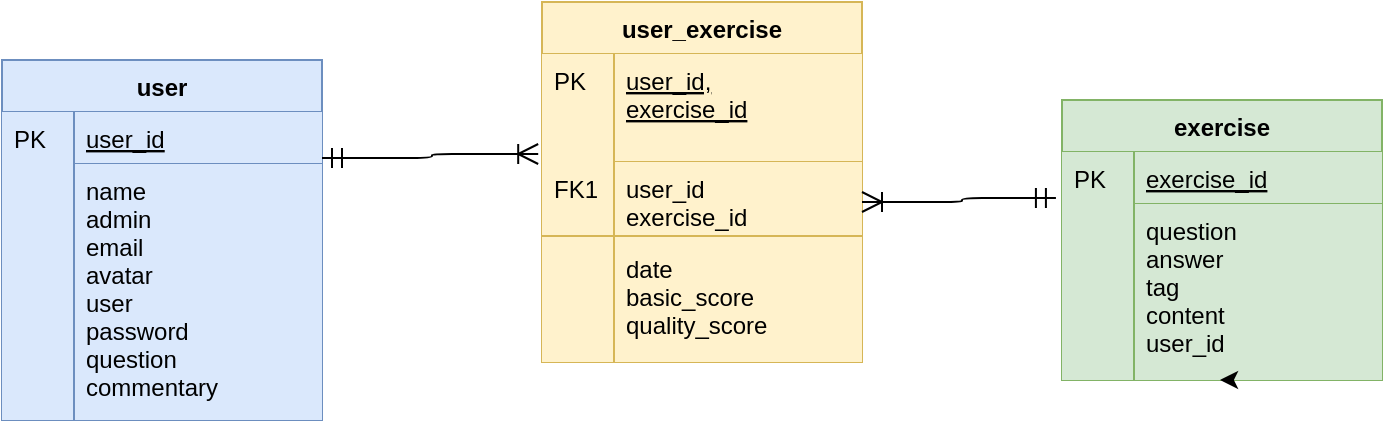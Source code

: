 <mxfile version="12.6.5" type="device"><diagram id="C5RBs43oDa-KdzZeNtuy" name="Page-1"><mxGraphModel dx="1086" dy="216" grid="1" gridSize="10" guides="1" tooltips="1" connect="1" arrows="1" fold="1" page="1" pageScale="1" pageWidth="827" pageHeight="1169" math="0" shadow="0"><root><mxCell id="WIyWlLk6GJQsqaUBKTNV-0"/><mxCell id="WIyWlLk6GJQsqaUBKTNV-1" parent="WIyWlLk6GJQsqaUBKTNV-0"/><mxCell id="zkfFHV4jXpPFQw0GAbJ--51" value="user" style="swimlane;fontStyle=1;childLayout=stackLayout;horizontal=1;startSize=26;horizontalStack=0;resizeParent=1;resizeLast=0;collapsible=1;marginBottom=0;rounded=0;shadow=0;strokeWidth=1;fillColor=#dae8fc;strokeColor=#6c8ebf;" parent="WIyWlLk6GJQsqaUBKTNV-1" vertex="1"><mxGeometry x="30" y="150" width="160" height="180" as="geometry"><mxRectangle x="20" y="80" width="160" height="26" as="alternateBounds"/></mxGeometry></mxCell><mxCell id="zkfFHV4jXpPFQw0GAbJ--52" value="user_id" style="shape=partialRectangle;top=0;left=0;right=0;bottom=1;align=left;verticalAlign=top;fillColor=#dae8fc;spacingLeft=40;spacingRight=4;overflow=hidden;rotatable=0;points=[[0,0.5],[1,0.5]];portConstraint=eastwest;dropTarget=0;rounded=0;shadow=0;strokeWidth=1;fontStyle=4;strokeColor=#6c8ebf;" parent="zkfFHV4jXpPFQw0GAbJ--51" vertex="1"><mxGeometry y="26" width="160" height="26" as="geometry"/></mxCell><mxCell id="zkfFHV4jXpPFQw0GAbJ--53" value="PK" style="shape=partialRectangle;top=0;left=0;bottom=0;fillColor=#dae8fc;align=left;verticalAlign=top;spacingLeft=4;spacingRight=4;overflow=hidden;rotatable=0;points=[];portConstraint=eastwest;part=1;strokeColor=#6c8ebf;" parent="zkfFHV4jXpPFQw0GAbJ--52" vertex="1" connectable="0"><mxGeometry width="36" height="26" as="geometry"/></mxCell><mxCell id="zkfFHV4jXpPFQw0GAbJ--54" value="name&#10;admin&#10;email&#10;avatar&#10;user&#10;password&#10;question&#10;commentary" style="shape=partialRectangle;top=0;left=0;right=0;bottom=0;align=left;verticalAlign=top;fillColor=#dae8fc;spacingLeft=40;spacingRight=4;overflow=hidden;rotatable=0;points=[[0,0.5],[1,0.5]];portConstraint=eastwest;dropTarget=0;rounded=0;shadow=0;strokeWidth=1;strokeColor=#6c8ebf;" parent="zkfFHV4jXpPFQw0GAbJ--51" vertex="1"><mxGeometry y="52" width="160" height="128" as="geometry"/></mxCell><mxCell id="zkfFHV4jXpPFQw0GAbJ--55" value="" style="shape=partialRectangle;top=0;left=0;bottom=0;fillColor=#dae8fc;align=left;verticalAlign=top;spacingLeft=4;spacingRight=4;overflow=hidden;rotatable=0;points=[];portConstraint=eastwest;part=1;strokeColor=#6c8ebf;" parent="zkfFHV4jXpPFQw0GAbJ--54" vertex="1" connectable="0"><mxGeometry width="36" height="128" as="geometry"/></mxCell><mxCell id="zkfFHV4jXpPFQw0GAbJ--56" value="user_exercise" style="swimlane;fontStyle=1;childLayout=stackLayout;horizontal=1;startSize=26;horizontalStack=0;resizeParent=1;resizeLast=0;collapsible=1;marginBottom=0;rounded=0;shadow=0;strokeWidth=1;fillColor=#fff2cc;strokeColor=#d6b656;" parent="WIyWlLk6GJQsqaUBKTNV-1" vertex="1"><mxGeometry x="300" y="121" width="160" height="180" as="geometry"><mxRectangle x="300" y="120" width="160" height="26" as="alternateBounds"/></mxGeometry></mxCell><mxCell id="zkfFHV4jXpPFQw0GAbJ--57" value="user_id,&#10;exercise_id" style="shape=partialRectangle;top=0;left=0;right=0;bottom=1;align=left;verticalAlign=top;fillColor=#fff2cc;spacingLeft=40;spacingRight=4;overflow=hidden;rotatable=0;points=[[0,0.5],[1,0.5]];portConstraint=eastwest;dropTarget=0;rounded=0;shadow=0;strokeWidth=1;fontStyle=4;strokeColor=#d6b656;" parent="zkfFHV4jXpPFQw0GAbJ--56" vertex="1"><mxGeometry y="26" width="160" height="54" as="geometry"/></mxCell><mxCell id="zkfFHV4jXpPFQw0GAbJ--58" value="PK" style="shape=partialRectangle;top=0;left=0;bottom=0;fillColor=#fff2cc;align=left;verticalAlign=top;spacingLeft=4;spacingRight=4;overflow=hidden;rotatable=0;points=[];portConstraint=eastwest;part=1;strokeColor=#d6b656;" parent="zkfFHV4jXpPFQw0GAbJ--57" vertex="1" connectable="0"><mxGeometry width="36" height="54.0" as="geometry"/></mxCell><mxCell id="zkfFHV4jXpPFQw0GAbJ--59" value="user_id&#10;exercise_id" style="shape=partialRectangle;top=0;left=0;right=0;bottom=0;align=left;verticalAlign=top;fillColor=#fff2cc;spacingLeft=40;spacingRight=4;overflow=hidden;rotatable=0;points=[[0,0.5],[1,0.5]];portConstraint=eastwest;dropTarget=0;rounded=0;shadow=0;strokeWidth=1;strokeColor=#d6b656;" parent="zkfFHV4jXpPFQw0GAbJ--56" vertex="1"><mxGeometry y="80" width="160" height="40" as="geometry"/></mxCell><mxCell id="zkfFHV4jXpPFQw0GAbJ--60" value="FK1" style="shape=partialRectangle;top=0;left=0;bottom=0;fillColor=#fff2cc;align=left;verticalAlign=top;spacingLeft=4;spacingRight=4;overflow=hidden;rotatable=0;points=[];portConstraint=eastwest;part=1;strokeColor=#d6b656;" parent="zkfFHV4jXpPFQw0GAbJ--59" vertex="1" connectable="0"><mxGeometry width="36" height="40" as="geometry"/></mxCell><mxCell id="zkfFHV4jXpPFQw0GAbJ--61" value="date&#10;basic_score&#10;quality_score" style="shape=partialRectangle;top=0;left=0;right=0;bottom=0;align=left;verticalAlign=top;fillColor=#fff2cc;spacingLeft=40;spacingRight=4;overflow=hidden;rotatable=0;points=[[0,0.5],[1,0.5]];portConstraint=eastwest;dropTarget=0;rounded=0;shadow=0;strokeWidth=1;strokeColor=#d6b656;" parent="zkfFHV4jXpPFQw0GAbJ--56" vertex="1"><mxGeometry y="120" width="160" height="60" as="geometry"/></mxCell><mxCell id="zkfFHV4jXpPFQw0GAbJ--62" value="" style="shape=partialRectangle;top=0;left=0;bottom=0;fillColor=#fff2cc;align=left;verticalAlign=top;spacingLeft=4;spacingRight=4;overflow=hidden;rotatable=0;points=[];portConstraint=eastwest;part=1;strokeColor=#d6b656;" parent="zkfFHV4jXpPFQw0GAbJ--61" vertex="1" connectable="0"><mxGeometry width="36" height="60" as="geometry"/></mxCell><mxCell id="zkfFHV4jXpPFQw0GAbJ--63" value="" style="edgeStyle=orthogonalEdgeStyle;endArrow=ERoneToMany;startArrow=ERmandOne;shadow=0;strokeWidth=1;endSize=8;startSize=8;entryX=-0.012;entryY=0.944;entryDx=0;entryDy=0;entryPerimeter=0;endFill=0;" parent="WIyWlLk6GJQsqaUBKTNV-1" source="zkfFHV4jXpPFQw0GAbJ--52" target="zkfFHV4jXpPFQw0GAbJ--57" edge="1"><mxGeometry width="100" height="100" relative="1" as="geometry"><mxPoint x="310" y="390" as="sourcePoint"/><mxPoint x="410" y="290" as="targetPoint"/><Array as="points"><mxPoint x="245" y="199"/><mxPoint x="245" y="197"/></Array></mxGeometry></mxCell><mxCell id="zkfFHV4jXpPFQw0GAbJ--64" value="exercise" style="swimlane;fontStyle=1;childLayout=stackLayout;horizontal=1;startSize=26;horizontalStack=0;resizeParent=1;resizeLast=0;collapsible=1;marginBottom=0;rounded=0;shadow=0;strokeWidth=1;fillColor=#d5e8d4;strokeColor=#82b366;" parent="WIyWlLk6GJQsqaUBKTNV-1" vertex="1"><mxGeometry x="560" y="170" width="160" height="140" as="geometry"><mxRectangle x="260" y="270" width="160" height="26" as="alternateBounds"/></mxGeometry></mxCell><mxCell id="zkfFHV4jXpPFQw0GAbJ--65" value="exercise_id" style="shape=partialRectangle;top=0;left=0;right=0;bottom=1;align=left;verticalAlign=top;fillColor=#d5e8d4;spacingLeft=40;spacingRight=4;overflow=hidden;rotatable=0;points=[[0,0.5],[1,0.5]];portConstraint=eastwest;dropTarget=0;rounded=0;shadow=0;strokeWidth=1;fontStyle=4;strokeColor=#82b366;" parent="zkfFHV4jXpPFQw0GAbJ--64" vertex="1"><mxGeometry y="26" width="160" height="26" as="geometry"/></mxCell><mxCell id="zkfFHV4jXpPFQw0GAbJ--66" value="PK" style="shape=partialRectangle;top=0;left=0;bottom=0;fillColor=#d5e8d4;align=left;verticalAlign=top;spacingLeft=4;spacingRight=4;overflow=hidden;rotatable=0;points=[];portConstraint=eastwest;part=1;strokeColor=#82b366;" parent="zkfFHV4jXpPFQw0GAbJ--65" vertex="1" connectable="0"><mxGeometry width="36" height="26" as="geometry"/></mxCell><mxCell id="zkfFHV4jXpPFQw0GAbJ--69" value="question&#10;answer&#10;tag&#10;content&#10;user_id" style="shape=partialRectangle;top=0;left=0;right=0;bottom=0;align=left;verticalAlign=top;fillColor=#d5e8d4;spacingLeft=40;spacingRight=4;overflow=hidden;rotatable=0;points=[[0,0.5],[1,0.5]];portConstraint=eastwest;dropTarget=0;rounded=0;shadow=0;strokeWidth=1;strokeColor=#82b366;" parent="zkfFHV4jXpPFQw0GAbJ--64" vertex="1"><mxGeometry y="52" width="160" height="88" as="geometry"/></mxCell><mxCell id="zkfFHV4jXpPFQw0GAbJ--70" value="" style="shape=partialRectangle;top=0;left=0;bottom=0;fillColor=#d5e8d4;align=left;verticalAlign=top;spacingLeft=4;spacingRight=4;overflow=hidden;rotatable=0;points=[];portConstraint=eastwest;part=1;strokeColor=#82b366;" parent="zkfFHV4jXpPFQw0GAbJ--69" vertex="1" connectable="0"><mxGeometry width="36" height="88" as="geometry"/></mxCell><mxCell id="eiYzKcB01hfesST_hct8-0" style="edgeStyle=orthogonalEdgeStyle;rounded=0;orthogonalLoop=1;jettySize=auto;html=1;exitX=0.5;exitY=1;exitDx=0;exitDy=0;entryX=0.494;entryY=0.989;entryDx=0;entryDy=0;entryPerimeter=0;" edge="1" parent="zkfFHV4jXpPFQw0GAbJ--64" source="zkfFHV4jXpPFQw0GAbJ--64" target="zkfFHV4jXpPFQw0GAbJ--69"><mxGeometry relative="1" as="geometry"/></mxCell><mxCell id="zkfFHV4jXpPFQw0GAbJ--71" value="" style="edgeStyle=orthogonalEdgeStyle;endArrow=ERoneToMany;startArrow=ERmandOne;shadow=0;strokeWidth=1;endSize=8;startSize=8;exitX=-0.019;exitY=0.885;exitDx=0;exitDy=0;exitPerimeter=0;endFill=0;" parent="WIyWlLk6GJQsqaUBKTNV-1" source="zkfFHV4jXpPFQw0GAbJ--65" target="zkfFHV4jXpPFQw0GAbJ--59" edge="1"><mxGeometry width="100" height="100" relative="1" as="geometry"><mxPoint x="410" y="182" as="sourcePoint"/><mxPoint x="490" y="180" as="targetPoint"/><Array as="points"/></mxGeometry></mxCell><mxCell id="pnlBCjz9e4asePDPgN2U-1" value="" style="endArrow=none;html=1;entryX=1;entryY=0.74;entryDx=0;entryDy=0;entryPerimeter=0;fillColor=#fff2cc;strokeColor=#d6b656;" parent="WIyWlLk6GJQsqaUBKTNV-1" edge="1"><mxGeometry width="50" height="50" relative="1" as="geometry"><mxPoint x="300" y="238" as="sourcePoint"/><mxPoint x="460" y="238" as="targetPoint"/><Array as="points"><mxPoint x="300" y="238"/></Array></mxGeometry></mxCell></root></mxGraphModel></diagram></mxfile>